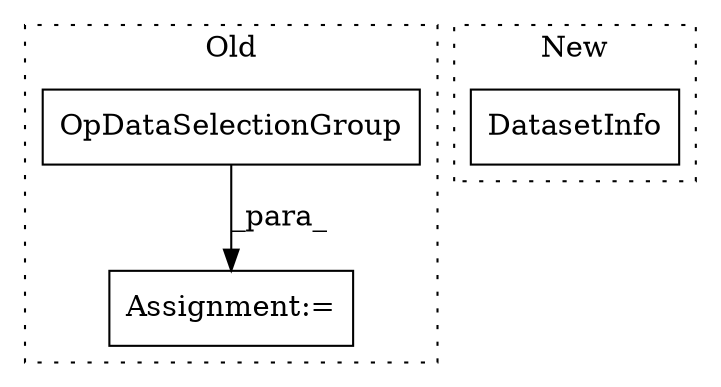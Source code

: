 digraph G {
subgraph cluster0 {
1 [label="OpDataSelectionGroup" a="32" s="1514,1540" l="21,1" shape="box"];
3 [label="Assignment:=" a="7" s="1513" l="1" shape="box"];
label = "Old";
style="dotted";
}
subgraph cluster1 {
2 [label="DatasetInfo" a="32" s="1395,1428" l="12,1" shape="box"];
label = "New";
style="dotted";
}
1 -> 3 [label="_para_"];
}